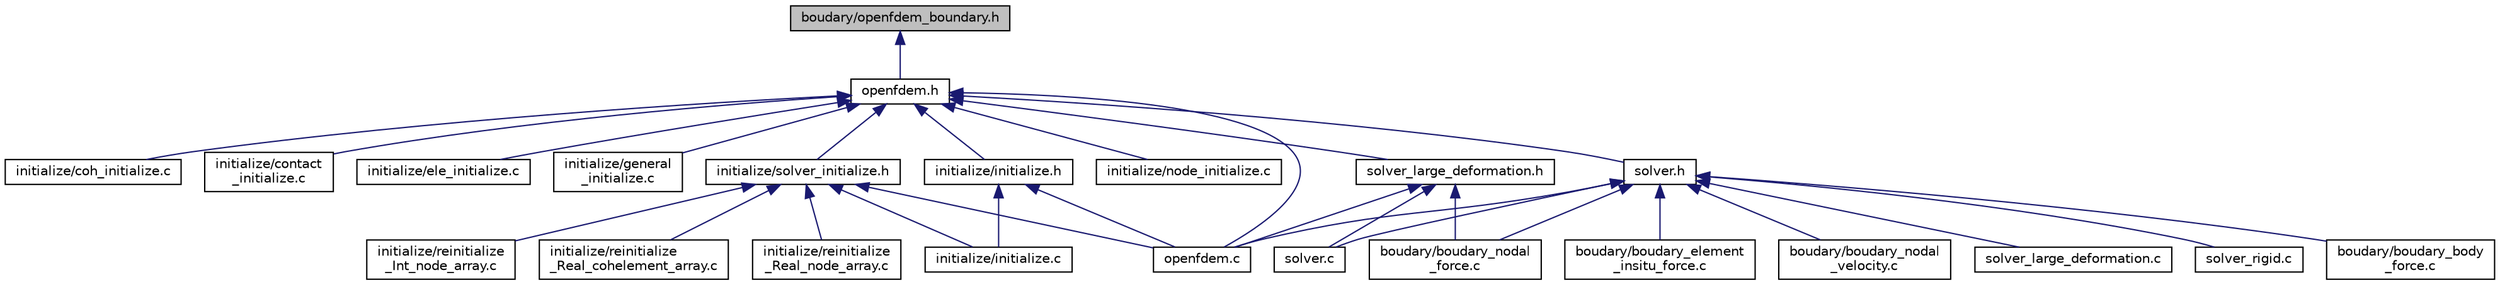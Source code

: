 digraph "boudary/openfdem_boundary.h"
{
 // LATEX_PDF_SIZE
  edge [fontname="Helvetica",fontsize="10",labelfontname="Helvetica",labelfontsize="10"];
  node [fontname="Helvetica",fontsize="10",shape=record];
  Node1 [label="boudary/openfdem_boundary.h",height=0.2,width=0.4,color="black", fillcolor="grey75", style="filled", fontcolor="black",tooltip=" "];
  Node1 -> Node2 [dir="back",color="midnightblue",fontsize="10",style="solid",fontname="Helvetica"];
  Node2 [label="openfdem.h",height=0.2,width=0.4,color="black", fillcolor="white", style="filled",URL="$openfdem_8h.html",tooltip=" "];
  Node2 -> Node3 [dir="back",color="midnightblue",fontsize="10",style="solid",fontname="Helvetica"];
  Node3 [label="initialize/coh_initialize.c",height=0.2,width=0.4,color="black", fillcolor="white", style="filled",URL="$coh__initialize_8c.html",tooltip=" "];
  Node2 -> Node4 [dir="back",color="midnightblue",fontsize="10",style="solid",fontname="Helvetica"];
  Node4 [label="initialize/contact\l_initialize.c",height=0.2,width=0.4,color="black", fillcolor="white", style="filled",URL="$contact__initialize_8c.html",tooltip=" "];
  Node2 -> Node5 [dir="back",color="midnightblue",fontsize="10",style="solid",fontname="Helvetica"];
  Node5 [label="initialize/ele_initialize.c",height=0.2,width=0.4,color="black", fillcolor="white", style="filled",URL="$ele__initialize_8c.html",tooltip=" "];
  Node2 -> Node6 [dir="back",color="midnightblue",fontsize="10",style="solid",fontname="Helvetica"];
  Node6 [label="initialize/general\l_initialize.c",height=0.2,width=0.4,color="black", fillcolor="white", style="filled",URL="$general__initialize_8c.html",tooltip=" "];
  Node2 -> Node7 [dir="back",color="midnightblue",fontsize="10",style="solid",fontname="Helvetica"];
  Node7 [label="initialize/initialize.h",height=0.2,width=0.4,color="black", fillcolor="white", style="filled",URL="$initialize_8h.html",tooltip=" "];
  Node7 -> Node8 [dir="back",color="midnightblue",fontsize="10",style="solid",fontname="Helvetica"];
  Node8 [label="initialize/initialize.c",height=0.2,width=0.4,color="black", fillcolor="white", style="filled",URL="$initialize_8c.html",tooltip=" "];
  Node7 -> Node9 [dir="back",color="midnightblue",fontsize="10",style="solid",fontname="Helvetica"];
  Node9 [label="openfdem.c",height=0.2,width=0.4,color="black", fillcolor="white", style="filled",URL="$openfdem_8c.html",tooltip=" "];
  Node2 -> Node10 [dir="back",color="midnightblue",fontsize="10",style="solid",fontname="Helvetica"];
  Node10 [label="initialize/node_initialize.c",height=0.2,width=0.4,color="black", fillcolor="white", style="filled",URL="$node__initialize_8c.html",tooltip=" "];
  Node2 -> Node11 [dir="back",color="midnightblue",fontsize="10",style="solid",fontname="Helvetica"];
  Node11 [label="initialize/solver_initialize.h",height=0.2,width=0.4,color="black", fillcolor="white", style="filled",URL="$solver__initialize_8h.html",tooltip=" "];
  Node11 -> Node8 [dir="back",color="midnightblue",fontsize="10",style="solid",fontname="Helvetica"];
  Node11 -> Node12 [dir="back",color="midnightblue",fontsize="10",style="solid",fontname="Helvetica"];
  Node12 [label="initialize/reinitialize\l_Int_node_array.c",height=0.2,width=0.4,color="black", fillcolor="white", style="filled",URL="$reinitialize___int__node__array_8c.html",tooltip=" "];
  Node11 -> Node13 [dir="back",color="midnightblue",fontsize="10",style="solid",fontname="Helvetica"];
  Node13 [label="initialize/reinitialize\l_Real_cohelement_array.c",height=0.2,width=0.4,color="black", fillcolor="white", style="filled",URL="$reinitialize___real__cohelement__array_8c.html",tooltip=" "];
  Node11 -> Node14 [dir="back",color="midnightblue",fontsize="10",style="solid",fontname="Helvetica"];
  Node14 [label="initialize/reinitialize\l_Real_node_array.c",height=0.2,width=0.4,color="black", fillcolor="white", style="filled",URL="$reinitialize___real__node__array_8c.html",tooltip=" "];
  Node11 -> Node9 [dir="back",color="midnightblue",fontsize="10",style="solid",fontname="Helvetica"];
  Node2 -> Node9 [dir="back",color="midnightblue",fontsize="10",style="solid",fontname="Helvetica"];
  Node2 -> Node15 [dir="back",color="midnightblue",fontsize="10",style="solid",fontname="Helvetica"];
  Node15 [label="solver.h",height=0.2,width=0.4,color="black", fillcolor="white", style="filled",URL="$solver_8h.html",tooltip=" "];
  Node15 -> Node16 [dir="back",color="midnightblue",fontsize="10",style="solid",fontname="Helvetica"];
  Node16 [label="boudary/boudary_body\l_force.c",height=0.2,width=0.4,color="black", fillcolor="white", style="filled",URL="$boudary__body__force_8c.html",tooltip=" "];
  Node15 -> Node17 [dir="back",color="midnightblue",fontsize="10",style="solid",fontname="Helvetica"];
  Node17 [label="boudary/boudary_element\l_insitu_force.c",height=0.2,width=0.4,color="black", fillcolor="white", style="filled",URL="$boudary__element__insitu__force_8c.html",tooltip=" "];
  Node15 -> Node18 [dir="back",color="midnightblue",fontsize="10",style="solid",fontname="Helvetica"];
  Node18 [label="boudary/boudary_nodal\l_force.c",height=0.2,width=0.4,color="black", fillcolor="white", style="filled",URL="$boudary__nodal__force_8c.html",tooltip=" "];
  Node15 -> Node19 [dir="back",color="midnightblue",fontsize="10",style="solid",fontname="Helvetica"];
  Node19 [label="boudary/boudary_nodal\l_velocity.c",height=0.2,width=0.4,color="black", fillcolor="white", style="filled",URL="$boudary__nodal__velocity_8c.html",tooltip=" "];
  Node15 -> Node9 [dir="back",color="midnightblue",fontsize="10",style="solid",fontname="Helvetica"];
  Node15 -> Node20 [dir="back",color="midnightblue",fontsize="10",style="solid",fontname="Helvetica"];
  Node20 [label="solver.c",height=0.2,width=0.4,color="black", fillcolor="white", style="filled",URL="$solver_8c.html",tooltip=" "];
  Node15 -> Node21 [dir="back",color="midnightblue",fontsize="10",style="solid",fontname="Helvetica"];
  Node21 [label="solver_large_deformation.c",height=0.2,width=0.4,color="black", fillcolor="white", style="filled",URL="$solver__large__deformation_8c.html",tooltip=" "];
  Node15 -> Node22 [dir="back",color="midnightblue",fontsize="10",style="solid",fontname="Helvetica"];
  Node22 [label="solver_rigid.c",height=0.2,width=0.4,color="black", fillcolor="white", style="filled",URL="$solver__rigid_8c.html",tooltip=" "];
  Node2 -> Node23 [dir="back",color="midnightblue",fontsize="10",style="solid",fontname="Helvetica"];
  Node23 [label="solver_large_deformation.h",height=0.2,width=0.4,color="black", fillcolor="white", style="filled",URL="$solver__large__deformation_8h.html",tooltip=" "];
  Node23 -> Node18 [dir="back",color="midnightblue",fontsize="10",style="solid",fontname="Helvetica"];
  Node23 -> Node9 [dir="back",color="midnightblue",fontsize="10",style="solid",fontname="Helvetica"];
  Node23 -> Node20 [dir="back",color="midnightblue",fontsize="10",style="solid",fontname="Helvetica"];
}
